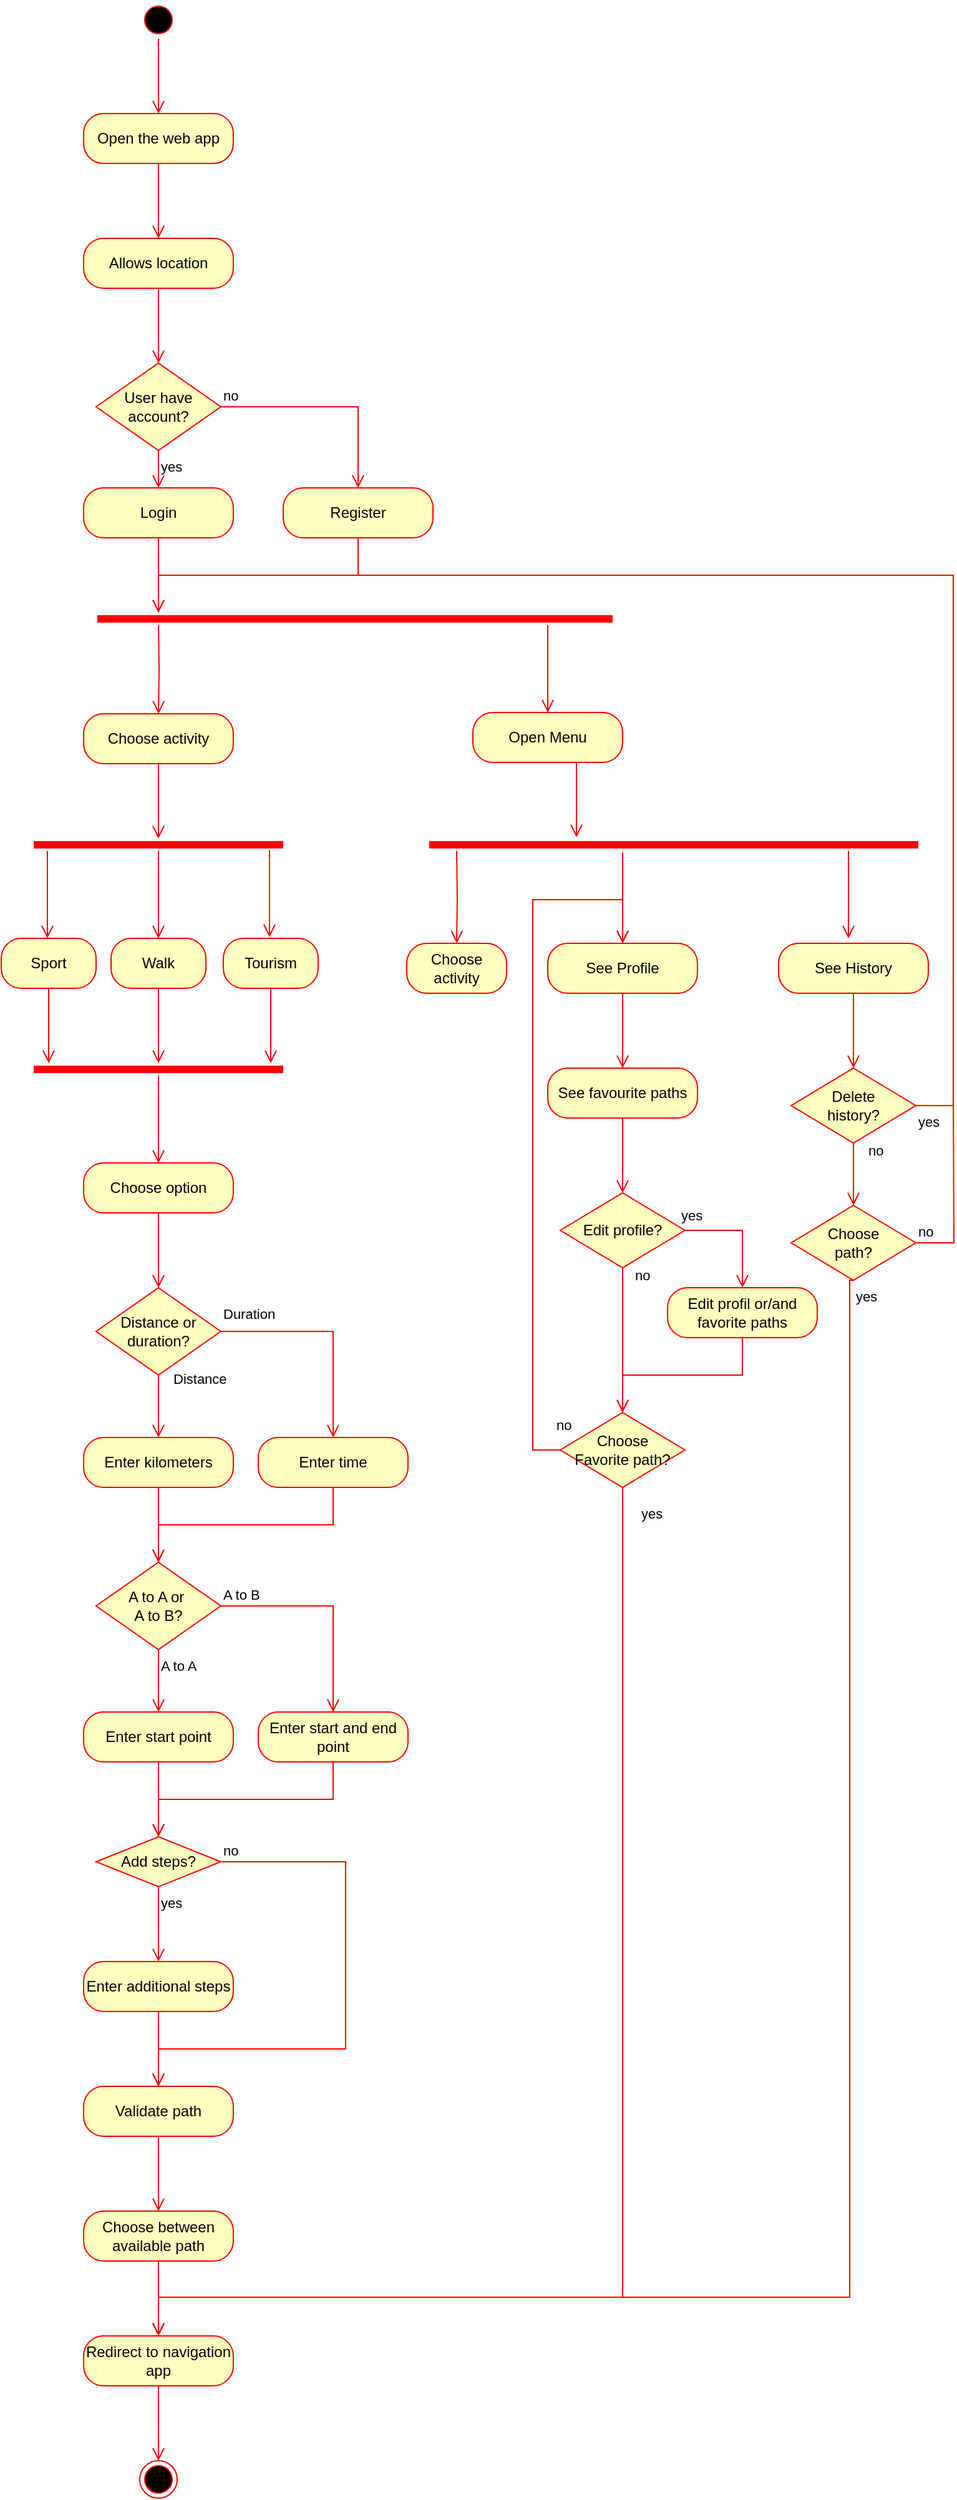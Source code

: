 <mxfile version="20.6.0" type="github">
  <diagram id="DgoHER3vz_Djj63LoZmz" name="Page-1">
    <mxGraphModel dx="771" dy="723" grid="1" gridSize="10" guides="1" tooltips="1" connect="1" arrows="1" fold="1" page="1" pageScale="1" pageWidth="827" pageHeight="1169" math="0" shadow="0">
      <root>
        <mxCell id="0" />
        <mxCell id="1" parent="0" />
        <mxCell id="WWT3XCdUetFxjlRaLe9F-1" value="" style="ellipse;html=1;shape=startState;fillColor=#000000;strokeColor=#ff0000;" vertex="1" parent="1">
          <mxGeometry x="151" y="20" width="30" height="30" as="geometry" />
        </mxCell>
        <mxCell id="WWT3XCdUetFxjlRaLe9F-2" value="" style="edgeStyle=orthogonalEdgeStyle;html=1;verticalAlign=bottom;endArrow=open;endSize=8;strokeColor=#ff0000;rounded=0;" edge="1" source="WWT3XCdUetFxjlRaLe9F-1" parent="1">
          <mxGeometry relative="1" as="geometry">
            <mxPoint x="166" y="110" as="targetPoint" />
          </mxGeometry>
        </mxCell>
        <mxCell id="WWT3XCdUetFxjlRaLe9F-3" value="Open the web app" style="rounded=1;whiteSpace=wrap;html=1;arcSize=40;fontColor=#000000;fillColor=#ffffc0;strokeColor=#ff0000;" vertex="1" parent="1">
          <mxGeometry x="106" y="110" width="120" height="40" as="geometry" />
        </mxCell>
        <mxCell id="WWT3XCdUetFxjlRaLe9F-4" value="" style="edgeStyle=orthogonalEdgeStyle;html=1;verticalAlign=bottom;endArrow=open;endSize=8;strokeColor=#ff0000;rounded=0;" edge="1" source="WWT3XCdUetFxjlRaLe9F-3" parent="1">
          <mxGeometry relative="1" as="geometry">
            <mxPoint x="166" y="210" as="targetPoint" />
          </mxGeometry>
        </mxCell>
        <mxCell id="WWT3XCdUetFxjlRaLe9F-5" value="Login" style="rounded=1;whiteSpace=wrap;html=1;arcSize=40;fontColor=#000000;fillColor=#ffffc0;strokeColor=#ff0000;" vertex="1" parent="1">
          <mxGeometry x="106" y="410" width="120" height="40" as="geometry" />
        </mxCell>
        <mxCell id="WWT3XCdUetFxjlRaLe9F-6" value="" style="edgeStyle=orthogonalEdgeStyle;html=1;verticalAlign=bottom;endArrow=open;endSize=8;strokeColor=#ff0000;rounded=0;" edge="1" parent="1">
          <mxGeometry relative="1" as="geometry">
            <mxPoint x="166" y="510" as="targetPoint" />
            <mxPoint x="166" y="450" as="sourcePoint" />
          </mxGeometry>
        </mxCell>
        <mxCell id="WWT3XCdUetFxjlRaLe9F-7" value="Register" style="rounded=1;whiteSpace=wrap;html=1;arcSize=40;fontColor=#000000;fillColor=#ffffc0;strokeColor=#ff0000;" vertex="1" parent="1">
          <mxGeometry x="266" y="410" width="120" height="40" as="geometry" />
        </mxCell>
        <mxCell id="WWT3XCdUetFxjlRaLe9F-8" value="" style="edgeStyle=elbowEdgeStyle;html=1;verticalAlign=bottom;endArrow=open;endSize=8;strokeColor=#ff0000;rounded=0;elbow=vertical;" edge="1" source="WWT3XCdUetFxjlRaLe9F-7" parent="1">
          <mxGeometry relative="1" as="geometry">
            <mxPoint x="166" y="510" as="targetPoint" />
          </mxGeometry>
        </mxCell>
        <mxCell id="WWT3XCdUetFxjlRaLe9F-9" value="User have account?" style="rhombus;whiteSpace=wrap;html=1;fillColor=#ffffc0;strokeColor=#ff0000;" vertex="1" parent="1">
          <mxGeometry x="116" y="310" width="100" height="70" as="geometry" />
        </mxCell>
        <mxCell id="WWT3XCdUetFxjlRaLe9F-10" value="no" style="edgeStyle=orthogonalEdgeStyle;html=1;align=left;verticalAlign=bottom;endArrow=open;endSize=8;strokeColor=#ff0000;rounded=0;entryX=0.5;entryY=0;entryDx=0;entryDy=0;" edge="1" source="WWT3XCdUetFxjlRaLe9F-9" parent="1" target="WWT3XCdUetFxjlRaLe9F-7">
          <mxGeometry x="-1" relative="1" as="geometry">
            <mxPoint x="306" y="345" as="targetPoint" />
          </mxGeometry>
        </mxCell>
        <mxCell id="WWT3XCdUetFxjlRaLe9F-11" value="yes" style="edgeStyle=orthogonalEdgeStyle;html=1;align=left;verticalAlign=top;endArrow=open;endSize=8;strokeColor=#ff0000;rounded=0;" edge="1" parent="1">
          <mxGeometry x="-1" relative="1" as="geometry">
            <mxPoint x="166" y="410" as="targetPoint" />
            <mxPoint x="166" y="380" as="sourcePoint" />
          </mxGeometry>
        </mxCell>
        <mxCell id="WWT3XCdUetFxjlRaLe9F-12" value="Allows location" style="rounded=1;whiteSpace=wrap;html=1;arcSize=40;fontColor=#000000;fillColor=#ffffc0;strokeColor=#ff0000;" vertex="1" parent="1">
          <mxGeometry x="106" y="210" width="120" height="40" as="geometry" />
        </mxCell>
        <mxCell id="WWT3XCdUetFxjlRaLe9F-13" value="" style="edgeStyle=orthogonalEdgeStyle;html=1;verticalAlign=bottom;endArrow=open;endSize=8;strokeColor=#ff0000;rounded=0;" edge="1" source="WWT3XCdUetFxjlRaLe9F-12" parent="1">
          <mxGeometry relative="1" as="geometry">
            <mxPoint x="166" y="310" as="targetPoint" />
          </mxGeometry>
        </mxCell>
        <mxCell id="WWT3XCdUetFxjlRaLe9F-15" value="Choose activity" style="rounded=1;whiteSpace=wrap;html=1;arcSize=40;fontColor=#000000;fillColor=#ffffc0;strokeColor=#ff0000;" vertex="1" parent="1">
          <mxGeometry x="106" y="591" width="120" height="40" as="geometry" />
        </mxCell>
        <mxCell id="WWT3XCdUetFxjlRaLe9F-16" value="" style="edgeStyle=orthogonalEdgeStyle;html=1;verticalAlign=bottom;endArrow=open;endSize=8;strokeColor=#ff0000;rounded=0;" edge="1" source="WWT3XCdUetFxjlRaLe9F-15" parent="1">
          <mxGeometry relative="1" as="geometry">
            <mxPoint x="166" y="691" as="targetPoint" />
          </mxGeometry>
        </mxCell>
        <mxCell id="WWT3XCdUetFxjlRaLe9F-17" value="" style="shape=line;html=1;strokeWidth=6;strokeColor=#ff0000;" vertex="1" parent="1">
          <mxGeometry x="66" y="691" width="200" height="10" as="geometry" />
        </mxCell>
        <mxCell id="WWT3XCdUetFxjlRaLe9F-18" value="" style="edgeStyle=orthogonalEdgeStyle;html=1;verticalAlign=bottom;endArrow=open;endSize=8;strokeColor=#ff0000;rounded=0;elbow=vertical;" edge="1" source="WWT3XCdUetFxjlRaLe9F-17" parent="1">
          <mxGeometry relative="1" as="geometry">
            <mxPoint x="166" y="771" as="targetPoint" />
          </mxGeometry>
        </mxCell>
        <mxCell id="WWT3XCdUetFxjlRaLe9F-19" value="" style="edgeStyle=orthogonalEdgeStyle;html=1;verticalAlign=bottom;endArrow=open;endSize=8;strokeColor=#ff0000;rounded=0;elbow=vertical;" edge="1" parent="1">
          <mxGeometry relative="1" as="geometry">
            <mxPoint x="255" y="770" as="targetPoint" />
            <mxPoint x="255" y="700" as="sourcePoint" />
            <Array as="points">
              <mxPoint x="255" y="720" />
              <mxPoint x="255" y="720" />
            </Array>
          </mxGeometry>
        </mxCell>
        <mxCell id="WWT3XCdUetFxjlRaLe9F-20" value="" style="edgeStyle=orthogonalEdgeStyle;html=1;verticalAlign=bottom;endArrow=open;endSize=8;strokeColor=#ff0000;rounded=0;elbow=vertical;" edge="1" parent="1">
          <mxGeometry relative="1" as="geometry">
            <mxPoint x="77" y="771" as="targetPoint" />
            <mxPoint x="77" y="701" as="sourcePoint" />
          </mxGeometry>
        </mxCell>
        <mxCell id="WWT3XCdUetFxjlRaLe9F-21" value="Sport" style="rounded=1;whiteSpace=wrap;html=1;arcSize=40;fontColor=#000000;fillColor=#ffffc0;strokeColor=#ff0000;" vertex="1" parent="1">
          <mxGeometry x="40" y="771" width="76" height="40" as="geometry" />
        </mxCell>
        <mxCell id="WWT3XCdUetFxjlRaLe9F-22" value="" style="edgeStyle=orthogonalEdgeStyle;html=1;verticalAlign=bottom;endArrow=open;endSize=8;strokeColor=#ff0000;rounded=0;elbow=vertical;" edge="1" source="WWT3XCdUetFxjlRaLe9F-21" parent="1">
          <mxGeometry relative="1" as="geometry">
            <mxPoint x="78" y="871" as="targetPoint" />
          </mxGeometry>
        </mxCell>
        <mxCell id="WWT3XCdUetFxjlRaLe9F-23" value="Walk" style="rounded=1;whiteSpace=wrap;html=1;arcSize=40;fontColor=#000000;fillColor=#ffffc0;strokeColor=#ff0000;" vertex="1" parent="1">
          <mxGeometry x="128" y="771" width="76" height="40" as="geometry" />
        </mxCell>
        <mxCell id="WWT3XCdUetFxjlRaLe9F-24" value="" style="edgeStyle=orthogonalEdgeStyle;html=1;verticalAlign=bottom;endArrow=open;endSize=8;strokeColor=#ff0000;rounded=0;elbow=vertical;" edge="1" parent="1" source="WWT3XCdUetFxjlRaLe9F-23">
          <mxGeometry relative="1" as="geometry">
            <mxPoint x="166" y="871" as="targetPoint" />
          </mxGeometry>
        </mxCell>
        <mxCell id="WWT3XCdUetFxjlRaLe9F-25" value="Tourism" style="rounded=1;whiteSpace=wrap;html=1;arcSize=40;fontColor=#000000;fillColor=#ffffc0;strokeColor=#ff0000;" vertex="1" parent="1">
          <mxGeometry x="218" y="771" width="76" height="40" as="geometry" />
        </mxCell>
        <mxCell id="WWT3XCdUetFxjlRaLe9F-26" value="" style="edgeStyle=orthogonalEdgeStyle;html=1;verticalAlign=bottom;endArrow=open;endSize=8;strokeColor=#ff0000;rounded=0;elbow=vertical;" edge="1" parent="1" source="WWT3XCdUetFxjlRaLe9F-25">
          <mxGeometry relative="1" as="geometry">
            <mxPoint x="256" y="871" as="targetPoint" />
          </mxGeometry>
        </mxCell>
        <mxCell id="WWT3XCdUetFxjlRaLe9F-27" value="" style="shape=line;html=1;strokeWidth=6;strokeColor=#ff0000;" vertex="1" parent="1">
          <mxGeometry x="66" y="871" width="200" height="10" as="geometry" />
        </mxCell>
        <mxCell id="WWT3XCdUetFxjlRaLe9F-28" value="" style="edgeStyle=orthogonalEdgeStyle;html=1;verticalAlign=bottom;endArrow=open;endSize=8;strokeColor=#ff0000;rounded=0;elbow=vertical;" edge="1" source="WWT3XCdUetFxjlRaLe9F-27" parent="1">
          <mxGeometry relative="1" as="geometry">
            <mxPoint x="166" y="951" as="targetPoint" />
          </mxGeometry>
        </mxCell>
        <mxCell id="WWT3XCdUetFxjlRaLe9F-29" value="Choose option" style="rounded=1;whiteSpace=wrap;html=1;arcSize=40;fontColor=#000000;fillColor=#ffffc0;strokeColor=#ff0000;" vertex="1" parent="1">
          <mxGeometry x="106" y="951" width="120" height="40" as="geometry" />
        </mxCell>
        <mxCell id="WWT3XCdUetFxjlRaLe9F-30" value="" style="edgeStyle=orthogonalEdgeStyle;html=1;verticalAlign=bottom;endArrow=open;endSize=8;strokeColor=#ff0000;rounded=0;elbow=vertical;" edge="1" source="WWT3XCdUetFxjlRaLe9F-29" parent="1">
          <mxGeometry relative="1" as="geometry">
            <mxPoint x="166" y="1051" as="targetPoint" />
          </mxGeometry>
        </mxCell>
        <mxCell id="WWT3XCdUetFxjlRaLe9F-45" value="Enter additional steps" style="rounded=1;whiteSpace=wrap;html=1;arcSize=40;fontColor=#000000;fillColor=#ffffc0;strokeColor=#ff0000;" vertex="1" parent="1">
          <mxGeometry x="106" y="1591" width="120" height="40" as="geometry" />
        </mxCell>
        <mxCell id="WWT3XCdUetFxjlRaLe9F-46" value="" style="edgeStyle=orthogonalEdgeStyle;html=1;verticalAlign=bottom;endArrow=open;endSize=8;strokeColor=#ff0000;rounded=0;elbow=vertical;" edge="1" source="WWT3XCdUetFxjlRaLe9F-45" parent="1">
          <mxGeometry relative="1" as="geometry">
            <mxPoint x="166" y="1691" as="targetPoint" />
          </mxGeometry>
        </mxCell>
        <mxCell id="WWT3XCdUetFxjlRaLe9F-47" value="Add steps?" style="rhombus;whiteSpace=wrap;html=1;fillColor=#ffffc0;strokeColor=#ff0000;" vertex="1" parent="1">
          <mxGeometry x="116" y="1491" width="100" height="40" as="geometry" />
        </mxCell>
        <mxCell id="WWT3XCdUetFxjlRaLe9F-48" value="no" style="edgeStyle=orthogonalEdgeStyle;html=1;align=left;verticalAlign=bottom;endArrow=open;endSize=8;strokeColor=#ff0000;rounded=0;elbow=vertical;entryX=0.5;entryY=0;entryDx=0;entryDy=0;" edge="1" source="WWT3XCdUetFxjlRaLe9F-47" parent="1" target="WWT3XCdUetFxjlRaLe9F-64">
          <mxGeometry x="-1" relative="1" as="geometry">
            <mxPoint x="306" y="1511" as="targetPoint" />
            <Array as="points">
              <mxPoint x="316" y="1511" />
              <mxPoint x="316" y="1661" />
              <mxPoint x="166" y="1661" />
            </Array>
          </mxGeometry>
        </mxCell>
        <mxCell id="WWT3XCdUetFxjlRaLe9F-49" value="yes" style="edgeStyle=orthogonalEdgeStyle;html=1;align=left;verticalAlign=top;endArrow=open;endSize=8;strokeColor=#ff0000;rounded=0;elbow=vertical;" edge="1" source="WWT3XCdUetFxjlRaLe9F-47" parent="1">
          <mxGeometry x="-1" relative="1" as="geometry">
            <mxPoint x="166" y="1591" as="targetPoint" />
          </mxGeometry>
        </mxCell>
        <mxCell id="WWT3XCdUetFxjlRaLe9F-50" value="Enter kilometers" style="rounded=1;whiteSpace=wrap;html=1;arcSize=40;fontColor=#000000;fillColor=#ffffc0;strokeColor=#ff0000;" vertex="1" parent="1">
          <mxGeometry x="106" y="1171" width="120" height="40" as="geometry" />
        </mxCell>
        <mxCell id="WWT3XCdUetFxjlRaLe9F-51" value="" style="edgeStyle=orthogonalEdgeStyle;html=1;verticalAlign=bottom;endArrow=open;endSize=8;strokeColor=#ff0000;rounded=0;elbow=vertical;" edge="1" source="WWT3XCdUetFxjlRaLe9F-50" parent="1">
          <mxGeometry relative="1" as="geometry">
            <mxPoint x="166" y="1271" as="targetPoint" />
          </mxGeometry>
        </mxCell>
        <mxCell id="WWT3XCdUetFxjlRaLe9F-52" value="Distance or duration?" style="rhombus;whiteSpace=wrap;html=1;fillColor=#ffffc0;strokeColor=#ff0000;" vertex="1" parent="1">
          <mxGeometry x="116" y="1051" width="100" height="70" as="geometry" />
        </mxCell>
        <mxCell id="WWT3XCdUetFxjlRaLe9F-53" value="Duration" style="edgeStyle=orthogonalEdgeStyle;html=1;align=left;verticalAlign=bottom;endArrow=open;endSize=8;strokeColor=#ff0000;rounded=0;elbow=vertical;entryX=0.5;entryY=0;entryDx=0;entryDy=0;" edge="1" source="WWT3XCdUetFxjlRaLe9F-52" parent="1" target="WWT3XCdUetFxjlRaLe9F-58">
          <mxGeometry x="-1" y="5" relative="1" as="geometry">
            <mxPoint x="306" y="1086" as="targetPoint" />
            <mxPoint as="offset" />
          </mxGeometry>
        </mxCell>
        <mxCell id="WWT3XCdUetFxjlRaLe9F-54" value="Distance" style="edgeStyle=orthogonalEdgeStyle;html=1;align=left;verticalAlign=top;endArrow=open;endSize=8;strokeColor=#ff0000;rounded=0;elbow=vertical;" edge="1" source="WWT3XCdUetFxjlRaLe9F-52" parent="1">
          <mxGeometry x="-1" y="14" relative="1" as="geometry">
            <mxPoint x="166" y="1171" as="targetPoint" />
            <mxPoint x="-4" y="-10" as="offset" />
          </mxGeometry>
        </mxCell>
        <mxCell id="WWT3XCdUetFxjlRaLe9F-55" value="A to A or&amp;nbsp;&lt;br&gt;A to B?" style="rhombus;whiteSpace=wrap;html=1;fillColor=#ffffc0;strokeColor=#ff0000;" vertex="1" parent="1">
          <mxGeometry x="116" y="1271" width="100" height="70" as="geometry" />
        </mxCell>
        <mxCell id="WWT3XCdUetFxjlRaLe9F-56" value="A to B" style="edgeStyle=orthogonalEdgeStyle;html=1;align=left;verticalAlign=bottom;endArrow=open;endSize=8;strokeColor=#ff0000;rounded=0;elbow=vertical;entryX=0.5;entryY=0;entryDx=0;entryDy=0;" edge="1" parent="1" source="WWT3XCdUetFxjlRaLe9F-55" target="WWT3XCdUetFxjlRaLe9F-62">
          <mxGeometry x="-1" relative="1" as="geometry">
            <mxPoint x="326" y="1306" as="targetPoint" />
            <Array as="points">
              <mxPoint x="306" y="1306" />
            </Array>
          </mxGeometry>
        </mxCell>
        <mxCell id="WWT3XCdUetFxjlRaLe9F-57" value="A to A" style="edgeStyle=orthogonalEdgeStyle;html=1;align=left;verticalAlign=top;endArrow=open;endSize=8;strokeColor=#ff0000;rounded=0;elbow=vertical;" edge="1" parent="1" source="WWT3XCdUetFxjlRaLe9F-55">
          <mxGeometry x="-1" relative="1" as="geometry">
            <mxPoint x="166" y="1391" as="targetPoint" />
          </mxGeometry>
        </mxCell>
        <mxCell id="WWT3XCdUetFxjlRaLe9F-58" value="Enter time" style="rounded=1;whiteSpace=wrap;html=1;arcSize=40;fontColor=#000000;fillColor=#ffffc0;strokeColor=#ff0000;" vertex="1" parent="1">
          <mxGeometry x="246" y="1171" width="120" height="40" as="geometry" />
        </mxCell>
        <mxCell id="WWT3XCdUetFxjlRaLe9F-59" value="" style="edgeStyle=elbowEdgeStyle;html=1;verticalAlign=bottom;endArrow=open;endSize=8;strokeColor=#ff0000;rounded=0;elbow=vertical;entryX=0.5;entryY=0;entryDx=0;entryDy=0;" edge="1" source="WWT3XCdUetFxjlRaLe9F-58" parent="1" target="WWT3XCdUetFxjlRaLe9F-55">
          <mxGeometry relative="1" as="geometry">
            <mxPoint x="306" y="1271" as="targetPoint" />
          </mxGeometry>
        </mxCell>
        <mxCell id="WWT3XCdUetFxjlRaLe9F-60" value="Enter start point" style="rounded=1;whiteSpace=wrap;html=1;arcSize=40;fontColor=#000000;fillColor=#ffffc0;strokeColor=#ff0000;" vertex="1" parent="1">
          <mxGeometry x="106" y="1391" width="120" height="40" as="geometry" />
        </mxCell>
        <mxCell id="WWT3XCdUetFxjlRaLe9F-61" value="" style="edgeStyle=orthogonalEdgeStyle;html=1;verticalAlign=bottom;endArrow=open;endSize=8;strokeColor=#ff0000;rounded=0;elbow=vertical;" edge="1" source="WWT3XCdUetFxjlRaLe9F-60" parent="1">
          <mxGeometry relative="1" as="geometry">
            <mxPoint x="166" y="1491" as="targetPoint" />
          </mxGeometry>
        </mxCell>
        <mxCell id="WWT3XCdUetFxjlRaLe9F-62" value="Enter start and end point" style="rounded=1;whiteSpace=wrap;html=1;arcSize=40;fontColor=#000000;fillColor=#ffffc0;strokeColor=#ff0000;" vertex="1" parent="1">
          <mxGeometry x="246" y="1391" width="120" height="40" as="geometry" />
        </mxCell>
        <mxCell id="WWT3XCdUetFxjlRaLe9F-63" value="" style="edgeStyle=elbowEdgeStyle;html=1;verticalAlign=bottom;endArrow=open;endSize=8;strokeColor=#ff0000;rounded=0;elbow=vertical;entryX=0.5;entryY=0;entryDx=0;entryDy=0;" edge="1" source="WWT3XCdUetFxjlRaLe9F-62" parent="1" target="WWT3XCdUetFxjlRaLe9F-47">
          <mxGeometry relative="1" as="geometry">
            <mxPoint x="306" y="1491" as="targetPoint" />
          </mxGeometry>
        </mxCell>
        <mxCell id="WWT3XCdUetFxjlRaLe9F-64" value="Validate path" style="rounded=1;whiteSpace=wrap;html=1;arcSize=40;fontColor=#000000;fillColor=#ffffc0;strokeColor=#ff0000;" vertex="1" parent="1">
          <mxGeometry x="106" y="1691" width="120" height="40" as="geometry" />
        </mxCell>
        <mxCell id="WWT3XCdUetFxjlRaLe9F-65" value="" style="edgeStyle=orthogonalEdgeStyle;html=1;verticalAlign=bottom;endArrow=open;endSize=8;strokeColor=#ff0000;rounded=0;elbow=vertical;" edge="1" source="WWT3XCdUetFxjlRaLe9F-64" parent="1">
          <mxGeometry relative="1" as="geometry">
            <mxPoint x="166" y="1791" as="targetPoint" />
          </mxGeometry>
        </mxCell>
        <mxCell id="WWT3XCdUetFxjlRaLe9F-66" value="Choose between available path" style="rounded=1;whiteSpace=wrap;html=1;arcSize=40;fontColor=#000000;fillColor=#ffffc0;strokeColor=#ff0000;" vertex="1" parent="1">
          <mxGeometry x="106" y="1791" width="120" height="40" as="geometry" />
        </mxCell>
        <mxCell id="WWT3XCdUetFxjlRaLe9F-67" value="" style="edgeStyle=orthogonalEdgeStyle;html=1;verticalAlign=bottom;endArrow=open;endSize=8;strokeColor=#ff0000;rounded=0;elbow=vertical;" edge="1" source="WWT3XCdUetFxjlRaLe9F-66" parent="1">
          <mxGeometry relative="1" as="geometry">
            <mxPoint x="166" y="1891" as="targetPoint" />
          </mxGeometry>
        </mxCell>
        <mxCell id="WWT3XCdUetFxjlRaLe9F-68" value="Redirect to navigation app" style="rounded=1;whiteSpace=wrap;html=1;arcSize=40;fontColor=#000000;fillColor=#ffffc0;strokeColor=#ff0000;" vertex="1" parent="1">
          <mxGeometry x="106" y="1891" width="120" height="40" as="geometry" />
        </mxCell>
        <mxCell id="WWT3XCdUetFxjlRaLe9F-69" value="" style="edgeStyle=orthogonalEdgeStyle;html=1;verticalAlign=bottom;endArrow=open;endSize=8;strokeColor=#ff0000;rounded=0;elbow=vertical;" edge="1" source="WWT3XCdUetFxjlRaLe9F-68" parent="1">
          <mxGeometry relative="1" as="geometry">
            <mxPoint x="166" y="1991" as="targetPoint" />
          </mxGeometry>
        </mxCell>
        <mxCell id="WWT3XCdUetFxjlRaLe9F-70" value="" style="ellipse;html=1;shape=endState;fillColor=#000000;strokeColor=#ff0000;" vertex="1" parent="1">
          <mxGeometry x="151" y="1991" width="30" height="30" as="geometry" />
        </mxCell>
        <mxCell id="WWT3XCdUetFxjlRaLe9F-89" value="See Profile" style="rounded=1;whiteSpace=wrap;html=1;arcSize=40;fontColor=#000000;fillColor=#ffffc0;strokeColor=#ff0000;" vertex="1" parent="1">
          <mxGeometry x="478" y="775" width="120" height="40" as="geometry" />
        </mxCell>
        <mxCell id="WWT3XCdUetFxjlRaLe9F-90" value="" style="edgeStyle=orthogonalEdgeStyle;html=1;verticalAlign=bottom;endArrow=open;endSize=8;strokeColor=#ff0000;rounded=0;elbow=vertical;" edge="1" source="WWT3XCdUetFxjlRaLe9F-89" parent="1">
          <mxGeometry relative="1" as="geometry">
            <mxPoint x="538" y="875" as="targetPoint" />
          </mxGeometry>
        </mxCell>
        <mxCell id="WWT3XCdUetFxjlRaLe9F-91" value="See favourite paths" style="rounded=1;whiteSpace=wrap;html=1;arcSize=40;fontColor=#000000;fillColor=#ffffc0;strokeColor=#ff0000;" vertex="1" parent="1">
          <mxGeometry x="478" y="875" width="120" height="40" as="geometry" />
        </mxCell>
        <mxCell id="WWT3XCdUetFxjlRaLe9F-92" value="" style="edgeStyle=orthogonalEdgeStyle;html=1;verticalAlign=bottom;endArrow=open;endSize=8;strokeColor=#ff0000;rounded=0;elbow=vertical;" edge="1" source="WWT3XCdUetFxjlRaLe9F-91" parent="1">
          <mxGeometry relative="1" as="geometry">
            <mxPoint x="538" y="975" as="targetPoint" />
          </mxGeometry>
        </mxCell>
        <mxCell id="WWT3XCdUetFxjlRaLe9F-93" value="Choose &lt;br&gt;Favorite path?" style="rhombus;whiteSpace=wrap;html=1;fillColor=#ffffc0;strokeColor=#ff0000;" vertex="1" parent="1">
          <mxGeometry x="488" y="1151" width="100" height="60" as="geometry" />
        </mxCell>
        <mxCell id="WWT3XCdUetFxjlRaLe9F-94" value="no" style="edgeStyle=orthogonalEdgeStyle;html=1;align=left;verticalAlign=bottom;endArrow=open;endSize=8;strokeColor=#ff0000;rounded=0;elbow=vertical;entryX=0.5;entryY=0;entryDx=0;entryDy=0;" edge="1" source="WWT3XCdUetFxjlRaLe9F-93" parent="1" target="WWT3XCdUetFxjlRaLe9F-89">
          <mxGeometry x="-0.982" y="-11" relative="1" as="geometry">
            <mxPoint x="538" y="770" as="targetPoint" />
            <Array as="points">
              <mxPoint x="466" y="1181" />
              <mxPoint x="466" y="740" />
              <mxPoint x="538" y="740" />
            </Array>
            <mxPoint as="offset" />
          </mxGeometry>
        </mxCell>
        <mxCell id="WWT3XCdUetFxjlRaLe9F-95" value="yes" style="edgeStyle=elbowEdgeStyle;html=1;align=left;verticalAlign=top;endArrow=open;endSize=8;strokeColor=#ff0000;rounded=0;elbow=vertical;entryX=0.5;entryY=0;entryDx=0;entryDy=0;" edge="1" source="WWT3XCdUetFxjlRaLe9F-93" parent="1" target="WWT3XCdUetFxjlRaLe9F-68">
          <mxGeometry x="-0.983" y="13" relative="1" as="geometry">
            <mxPoint x="427" y="1310" as="targetPoint" />
            <Array as="points">
              <mxPoint x="350" y="1860" />
            </Array>
            <mxPoint y="-1" as="offset" />
          </mxGeometry>
        </mxCell>
        <mxCell id="WWT3XCdUetFxjlRaLe9F-96" value="Edit profile?" style="rhombus;whiteSpace=wrap;html=1;fillColor=#ffffc0;strokeColor=#ff0000;" vertex="1" parent="1">
          <mxGeometry x="488" y="975" width="100" height="60" as="geometry" />
        </mxCell>
        <mxCell id="WWT3XCdUetFxjlRaLe9F-97" value="no" style="edgeStyle=orthogonalEdgeStyle;html=1;align=left;verticalAlign=bottom;endArrow=open;endSize=8;strokeColor=#ff0000;rounded=0;elbow=vertical;exitX=0.5;exitY=1;exitDx=0;exitDy=0;entryX=0.5;entryY=0;entryDx=0;entryDy=0;" edge="1" parent="1" source="WWT3XCdUetFxjlRaLe9F-96" target="WWT3XCdUetFxjlRaLe9F-93">
          <mxGeometry x="-0.741" y="8" relative="1" as="geometry">
            <mxPoint x="538" y="1075" as="targetPoint" />
            <mxPoint x="591" y="1075" as="sourcePoint" />
            <mxPoint as="offset" />
          </mxGeometry>
        </mxCell>
        <mxCell id="WWT3XCdUetFxjlRaLe9F-98" value="yes" style="edgeStyle=orthogonalEdgeStyle;html=1;align=left;verticalAlign=top;endArrow=open;endSize=8;strokeColor=#ff0000;rounded=0;elbow=vertical;exitX=1;exitY=0.5;exitDx=0;exitDy=0;entryX=0.5;entryY=0;entryDx=0;entryDy=0;" edge="1" parent="1" source="WWT3XCdUetFxjlRaLe9F-96" target="WWT3XCdUetFxjlRaLe9F-114">
          <mxGeometry x="-1" y="25" relative="1" as="geometry">
            <mxPoint x="641" y="1005" as="targetPoint" />
            <mxPoint x="-5" as="offset" />
          </mxGeometry>
        </mxCell>
        <mxCell id="WWT3XCdUetFxjlRaLe9F-99" value="Open Menu" style="rounded=1;whiteSpace=wrap;html=1;arcSize=40;fontColor=#000000;fillColor=#ffffc0;strokeColor=#ff0000;" vertex="1" parent="1">
          <mxGeometry x="418" y="590" width="120" height="40" as="geometry" />
        </mxCell>
        <mxCell id="WWT3XCdUetFxjlRaLe9F-101" value="" style="shape=line;html=1;strokeWidth=6;strokeColor=#ff0000;" vertex="1" parent="1">
          <mxGeometry x="117" y="510" width="413" height="10" as="geometry" />
        </mxCell>
        <mxCell id="WWT3XCdUetFxjlRaLe9F-102" value="" style="edgeStyle=orthogonalEdgeStyle;html=1;verticalAlign=bottom;endArrow=open;endSize=8;strokeColor=#ff0000;rounded=0;elbow=vertical;entryX=0.5;entryY=0;entryDx=0;entryDy=0;" edge="1" parent="1" target="WWT3XCdUetFxjlRaLe9F-15">
          <mxGeometry relative="1" as="geometry">
            <mxPoint x="166" y="581" as="targetPoint" />
            <mxPoint x="166" y="520" as="sourcePoint" />
            <Array as="points" />
          </mxGeometry>
        </mxCell>
        <mxCell id="WWT3XCdUetFxjlRaLe9F-103" value="" style="edgeStyle=orthogonalEdgeStyle;html=1;verticalAlign=bottom;endArrow=open;endSize=8;strokeColor=#ff0000;rounded=0;elbow=vertical;" edge="1" parent="1">
          <mxGeometry relative="1" as="geometry">
            <mxPoint x="478" y="590" as="targetPoint" />
            <mxPoint x="478" y="520" as="sourcePoint" />
          </mxGeometry>
        </mxCell>
        <mxCell id="WWT3XCdUetFxjlRaLe9F-106" value="" style="edgeStyle=orthogonalEdgeStyle;html=1;verticalAlign=bottom;endArrow=open;endSize=8;strokeColor=#ff0000;rounded=0;" edge="1" parent="1">
          <mxGeometry relative="1" as="geometry">
            <mxPoint x="501" y="690" as="targetPoint" />
            <mxPoint x="501" y="630" as="sourcePoint" />
          </mxGeometry>
        </mxCell>
        <mxCell id="WWT3XCdUetFxjlRaLe9F-107" value="" style="shape=line;html=1;strokeWidth=6;strokeColor=#ff0000;" vertex="1" parent="1">
          <mxGeometry x="383" y="691" width="392" height="10" as="geometry" />
        </mxCell>
        <mxCell id="WWT3XCdUetFxjlRaLe9F-108" value="" style="edgeStyle=orthogonalEdgeStyle;html=1;verticalAlign=bottom;endArrow=open;endSize=8;strokeColor=#ff0000;rounded=0;elbow=vertical;" edge="1" parent="1" target="WWT3XCdUetFxjlRaLe9F-111">
          <mxGeometry relative="1" as="geometry">
            <mxPoint x="405" y="770" as="targetPoint" />
            <mxPoint x="405" y="701" as="sourcePoint" />
            <Array as="points" />
          </mxGeometry>
        </mxCell>
        <mxCell id="WWT3XCdUetFxjlRaLe9F-109" value="" style="edgeStyle=orthogonalEdgeStyle;html=1;verticalAlign=bottom;endArrow=open;endSize=8;strokeColor=#ff0000;rounded=0;elbow=vertical;" edge="1" parent="1">
          <mxGeometry relative="1" as="geometry">
            <mxPoint x="719" y="771" as="targetPoint" />
            <mxPoint x="719" y="701" as="sourcePoint" />
          </mxGeometry>
        </mxCell>
        <mxCell id="WWT3XCdUetFxjlRaLe9F-110" value="" style="edgeStyle=orthogonalEdgeStyle;html=1;verticalAlign=bottom;endArrow=open;endSize=8;strokeColor=#ff0000;rounded=0;elbow=vertical;entryX=0.5;entryY=0;entryDx=0;entryDy=0;" edge="1" parent="1" target="WWT3XCdUetFxjlRaLe9F-89">
          <mxGeometry relative="1" as="geometry">
            <mxPoint x="525" y="772" as="targetPoint" />
            <mxPoint x="538" y="702" as="sourcePoint" />
            <Array as="points">
              <mxPoint x="538" y="702" />
            </Array>
          </mxGeometry>
        </mxCell>
        <mxCell id="WWT3XCdUetFxjlRaLe9F-111" value="Choose activity" style="rounded=1;whiteSpace=wrap;html=1;arcSize=40;fontColor=#000000;fillColor=#ffffc0;strokeColor=#ff0000;" vertex="1" parent="1">
          <mxGeometry x="365" y="775" width="80" height="40" as="geometry" />
        </mxCell>
        <mxCell id="WWT3XCdUetFxjlRaLe9F-112" value="See History" style="rounded=1;whiteSpace=wrap;html=1;arcSize=40;fontColor=#000000;fillColor=#ffffc0;strokeColor=#ff0000;" vertex="1" parent="1">
          <mxGeometry x="663" y="775" width="120" height="40" as="geometry" />
        </mxCell>
        <mxCell id="WWT3XCdUetFxjlRaLe9F-113" value="" style="edgeStyle=orthogonalEdgeStyle;html=1;verticalAlign=bottom;endArrow=open;endSize=8;strokeColor=#ff0000;rounded=0;elbow=vertical;" edge="1" source="WWT3XCdUetFxjlRaLe9F-112" parent="1">
          <mxGeometry relative="1" as="geometry">
            <mxPoint x="723" y="875" as="targetPoint" />
          </mxGeometry>
        </mxCell>
        <mxCell id="WWT3XCdUetFxjlRaLe9F-114" value="Edit profil or/and favorite paths" style="rounded=1;whiteSpace=wrap;html=1;arcSize=40;fontColor=#000000;fillColor=#ffffc0;strokeColor=#ff0000;" vertex="1" parent="1">
          <mxGeometry x="574" y="1051" width="120" height="40" as="geometry" />
        </mxCell>
        <mxCell id="WWT3XCdUetFxjlRaLe9F-115" value="" style="edgeStyle=elbowEdgeStyle;html=1;verticalAlign=bottom;endArrow=open;endSize=8;strokeColor=#ff0000;rounded=0;elbow=vertical;entryX=0.5;entryY=0;entryDx=0;entryDy=0;" edge="1" source="WWT3XCdUetFxjlRaLe9F-114" parent="1" target="WWT3XCdUetFxjlRaLe9F-93">
          <mxGeometry relative="1" as="geometry">
            <mxPoint x="666" y="1150" as="targetPoint" />
          </mxGeometry>
        </mxCell>
        <mxCell id="WWT3XCdUetFxjlRaLe9F-117" value="Delete &lt;br&gt;history?" style="rhombus;whiteSpace=wrap;html=1;fillColor=#ffffc0;strokeColor=#ff0000;" vertex="1" parent="1">
          <mxGeometry x="673" y="875" width="100" height="60" as="geometry" />
        </mxCell>
        <mxCell id="WWT3XCdUetFxjlRaLe9F-120" value="no" style="edgeStyle=orthogonalEdgeStyle;html=1;align=left;verticalAlign=bottom;endArrow=open;endSize=8;strokeColor=#ff0000;rounded=0;elbow=vertical;exitX=0.5;exitY=1;exitDx=0;exitDy=0;entryX=0.5;entryY=0;entryDx=0;entryDy=0;" edge="1" source="WWT3XCdUetFxjlRaLe9F-117" parent="1" target="WWT3XCdUetFxjlRaLe9F-122">
          <mxGeometry x="-0.4" y="10" relative="1" as="geometry">
            <mxPoint x="931" y="905" as="targetPoint" />
            <mxPoint x="841" y="905" as="sourcePoint" />
            <Array as="points">
              <mxPoint x="723" y="960" />
              <mxPoint x="723" y="960" />
            </Array>
            <mxPoint as="offset" />
          </mxGeometry>
        </mxCell>
        <mxCell id="WWT3XCdUetFxjlRaLe9F-121" value="yes" style="edgeStyle=orthogonalEdgeStyle;html=1;align=left;verticalAlign=top;endArrow=none;endSize=8;strokeColor=#ff0000;rounded=0;elbow=vertical;exitX=1;exitY=0.5;exitDx=0;exitDy=0;endFill=0;" edge="1" parent="1">
          <mxGeometry x="-1" relative="1" as="geometry">
            <mxPoint x="170" y="480" as="targetPoint" />
            <mxPoint x="773" y="905" as="sourcePoint" />
            <Array as="points">
              <mxPoint x="803" y="905" />
              <mxPoint x="803" y="480" />
            </Array>
          </mxGeometry>
        </mxCell>
        <mxCell id="WWT3XCdUetFxjlRaLe9F-122" value="Choose &lt;br&gt;path?" style="rhombus;whiteSpace=wrap;html=1;fillColor=#ffffc0;strokeColor=#ff0000;" vertex="1" parent="1">
          <mxGeometry x="673" y="985" width="100" height="60" as="geometry" />
        </mxCell>
        <mxCell id="WWT3XCdUetFxjlRaLe9F-123" value="no" style="edgeStyle=orthogonalEdgeStyle;html=1;align=left;verticalAlign=bottom;endArrow=none;endSize=8;strokeColor=#ff0000;rounded=0;elbow=vertical;endFill=0;" edge="1" parent="1" source="WWT3XCdUetFxjlRaLe9F-122">
          <mxGeometry x="-1" relative="1" as="geometry">
            <mxPoint x="803" y="890" as="targetPoint" />
            <mxPoint x="763" y="1015" as="sourcePoint" />
          </mxGeometry>
        </mxCell>
        <mxCell id="WWT3XCdUetFxjlRaLe9F-124" value="yes" style="edgeStyle=orthogonalEdgeStyle;html=1;align=left;verticalAlign=top;endArrow=open;endSize=8;strokeColor=#ff0000;rounded=0;elbow=vertical;entryX=0.5;entryY=0;entryDx=0;entryDy=0;exitX=0.5;exitY=1;exitDx=0;exitDy=0;" edge="1" parent="1" source="WWT3XCdUetFxjlRaLe9F-122" target="WWT3XCdUetFxjlRaLe9F-68">
          <mxGeometry x="-1" relative="1" as="geometry">
            <mxPoint x="700" y="1095" as="targetPoint" />
            <mxPoint x="700" y="1035" as="sourcePoint" />
            <Array as="points">
              <mxPoint x="720" y="1045" />
              <mxPoint x="720" y="1860" />
              <mxPoint x="166" y="1860" />
            </Array>
          </mxGeometry>
        </mxCell>
      </root>
    </mxGraphModel>
  </diagram>
</mxfile>
